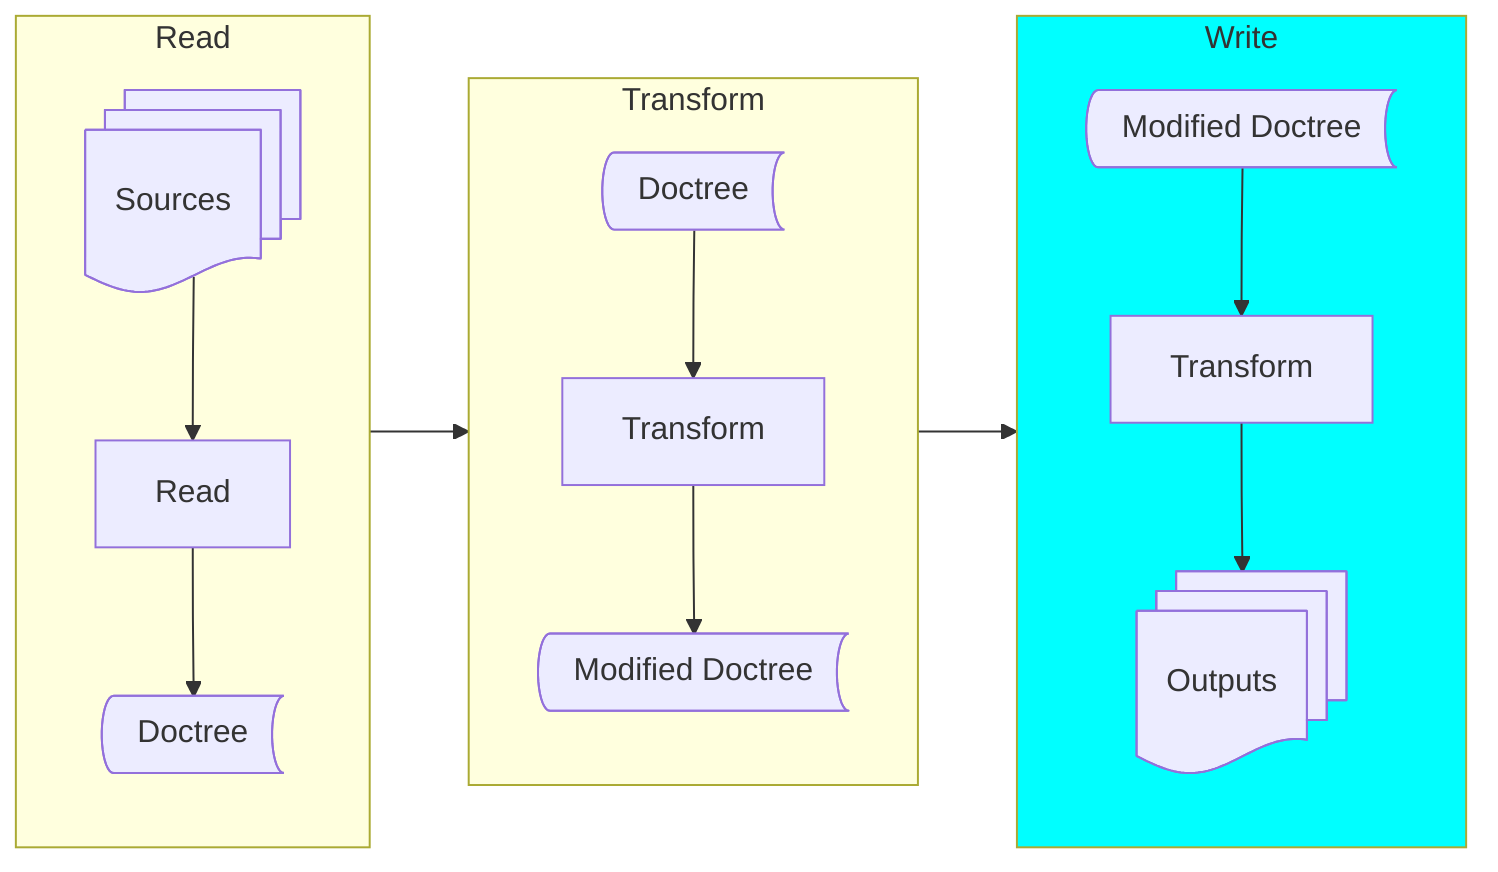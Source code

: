 flowchart LR
    subgraph Read
        direction TB
        S --> R
        R --> D1
    end
    subgraph Transform
        D2 --> T
        T --> D3
    end
    subgraph Write
        D4 --> W
        W --> O
    end
    Read --> Transform
    Transform --> Write
    S@{ shape: docs, label: "Sources" }
    R@{ shape: rect, label: "Read" }
    D1@{ shape: bow-rect, label: "Doctree" }
    D2@{ shape: bow-rect, label: "Doctree" }
    T@{ shape: rect, label: "Transform" }
    D3@{ shape: bow-rect, label: "Modified Doctree" }
    D4@{ shape: bow-rect, label: "Modified Doctree" }
    W@{ shape: rect, label: "Transform" }
    O@{ shape: docs, label: "Outputs" }
    style Write fill:aqua;